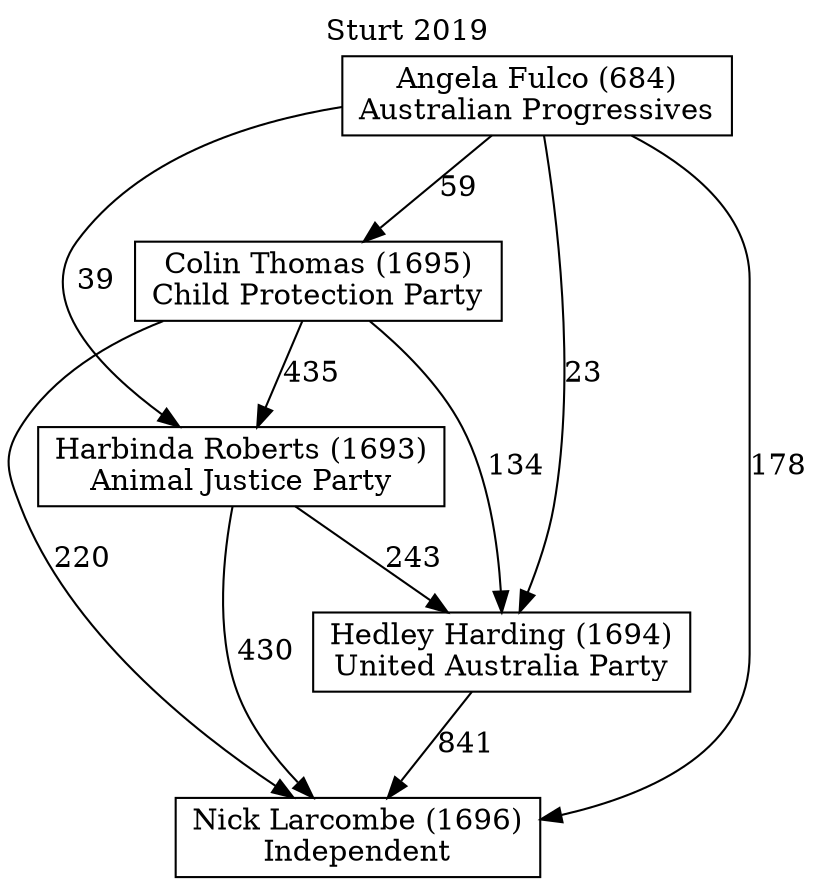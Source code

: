 // House preference flow
digraph "Nick Larcombe (1696)_Sturt_2019" {
	graph [label="Sturt 2019" labelloc=t mclimit=10]
	node [shape=box]
	"Nick Larcombe (1696)" [label="Nick Larcombe (1696)
Independent"]
	"Hedley Harding (1694)" [label="Hedley Harding (1694)
United Australia Party"]
	"Harbinda Roberts (1693)" [label="Harbinda Roberts (1693)
Animal Justice Party"]
	"Colin Thomas (1695)" [label="Colin Thomas (1695)
Child Protection Party"]
	"Angela Fulco (684)" [label="Angela Fulco (684)
Australian Progressives"]
	"Hedley Harding (1694)" -> "Nick Larcombe (1696)" [label=841]
	"Harbinda Roberts (1693)" -> "Hedley Harding (1694)" [label=243]
	"Colin Thomas (1695)" -> "Harbinda Roberts (1693)" [label=435]
	"Angela Fulco (684)" -> "Colin Thomas (1695)" [label=59]
	"Harbinda Roberts (1693)" -> "Nick Larcombe (1696)" [label=430]
	"Colin Thomas (1695)" -> "Nick Larcombe (1696)" [label=220]
	"Angela Fulco (684)" -> "Nick Larcombe (1696)" [label=178]
	"Angela Fulco (684)" -> "Harbinda Roberts (1693)" [label=39]
	"Colin Thomas (1695)" -> "Hedley Harding (1694)" [label=134]
	"Angela Fulco (684)" -> "Hedley Harding (1694)" [label=23]
}

